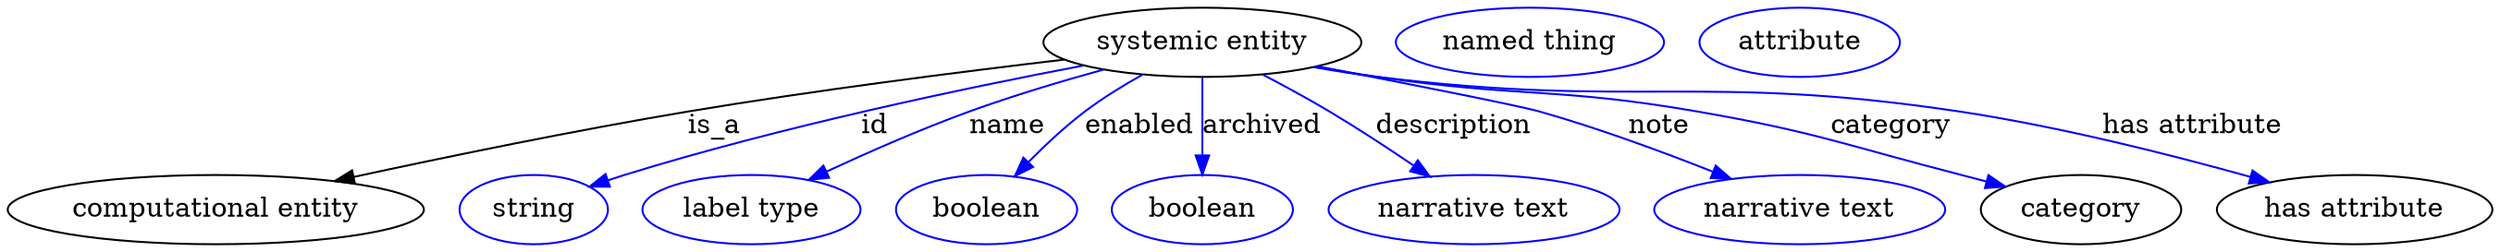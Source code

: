 digraph {
	graph [bb="0,0,1284.4,123"];
	node [label="\N"];
	"systemic entity"	 [height=0.5,
		label="systemic entity",
		pos="617.89,105",
		width=2.2929];
	"computational entity"	 [height=0.5,
		pos="107.89,18",
		width=2.997];
	"systemic entity" -> "computational entity"	 [label=is_a,
		lp="365.89,61.5",
		pos="e,171.36,32.566 544.85,96.543 491.29,89.995 416.88,80.175 351.89,69 294.35,59.106 229.7,45.477 181.41,34.797"];
	id	 [color=blue,
		height=0.5,
		label=string,
		pos="271.89,18",
		width=1.0652];
	"systemic entity" -> id	 [color=blue,
		label=id,
		lp="439.89,61.5",
		pos="e,301.05,29.735 554.05,93.505 492.94,81.745 398.52,61.591 318.89,36 316.16,35.123 313.36,34.175 310.55,33.188",
		style=solid];
	name	 [color=blue,
		height=0.5,
		label="label type",
		pos="384.89,18",
		width=1.5707];
	"systemic entity" -> name	 [color=blue,
		label=name,
		lp="516.89,61.5",
		pos="e,415.31,33.234 565.25,91.052 543.83,84.932 518.96,77.261 496.89,69 472.31,59.799 445.54,47.687 424.33,37.576",
		style=solid];
	enabled	 [color=blue,
		height=0.5,
		label=boolean,
		pos="505.89,18",
		width=1.2999];
	"systemic entity" -> enabled	 [color=blue,
		label=enabled,
		lp="585.39,61.5",
		pos="e,521,35.179 586.19,88.321 576.45,82.672 565.93,76.005 556.89,69 546.79,61.169 536.63,51.473 528.07,42.645",
		style=solid];
	archived	 [color=blue,
		height=0.5,
		label=boolean,
		pos="617.89,18",
		width=1.2999];
	"systemic entity" -> archived	 [color=blue,
		label=archived,
		lp="649.39,61.5",
		pos="e,617.89,36.003 617.89,86.974 617.89,75.192 617.89,59.561 617.89,46.158",
		style=solid];
	description	 [color=blue,
		height=0.5,
		label="narrative text",
		pos="757.89,18",
		width=2.0943];
	"systemic entity" -> description	 [color=blue,
		label=description,
		lp="748.89,61.5",
		pos="e,734.69,35.25 650.7,88.355 661.72,82.504 673.98,75.71 684.89,69 698.8,60.445 713.66,50.267 726.32,41.262",
		style=solid];
	note	 [color=blue,
		height=0.5,
		label="narrative text",
		pos="926.89,18",
		width=2.0943];
	"systemic entity" -> note	 [color=blue,
		label=note,
		lp="854.89,61.5",
		pos="e,890.47,33.832 679.09,92.729 727.62,82.959 788.22,70.655 793.89,69 823.47,60.368 855.75,48.059 881.11,37.697",
		style=solid];
	category	 [height=0.5,
		pos="1071.9,18",
		width=1.4443];
	"systemic entity" -> category	 [color=blue,
		label=category,
		lp="975.89,61.5",
		pos="e,1032.6,29.903 677.48,92.44 687.92,90.461 698.7,88.557 708.89,87 782.25,75.789 801.79,81.777 874.89,69 936.16,58.291 950.82,52.14 \
1010.9,36 1014.7,34.966 1018.7,33.865 1022.7,32.738",
		style=solid];
	"has attribute"	 [height=0.5,
		pos="1212.9,18",
		width=1.9859];
	"systemic entity" -> "has attribute"	 [color=blue,
		label="has attribute",
		lp="1131.9,61.5",
		pos="e,1167.9,32.023 676.44,92.202 687.19,90.2 698.35,88.35 708.89,87 842.7,69.872 878.58,89.681 1011.9,69 1062.1,61.215 1118,46.527 \
1158.1,34.906",
		style=solid];
	"named thing_category"	 [color=blue,
		height=0.5,
		label="named thing",
		pos="787.89,105",
		width=1.9318];
	"systemic entity_has attribute"	 [color=blue,
		height=0.5,
		label=attribute,
		pos="927.89,105",
		width=1.4443];
}
